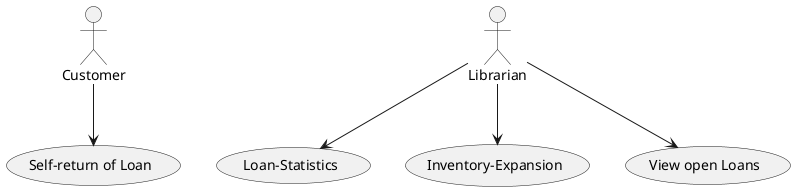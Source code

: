 @startuml
actor customer as "Customer"
actor librarian as "Librarian"

usecase UC1 as "Loan-Statistics"
usecase UC2 as "Inventory-Expansion"
usecase UC3 as "View open Loans"
usecase UC4 as "Self-return of Loan"

librarian --> UC1
librarian --> UC2
librarian --> UC3

customer --> UC4
@enduml